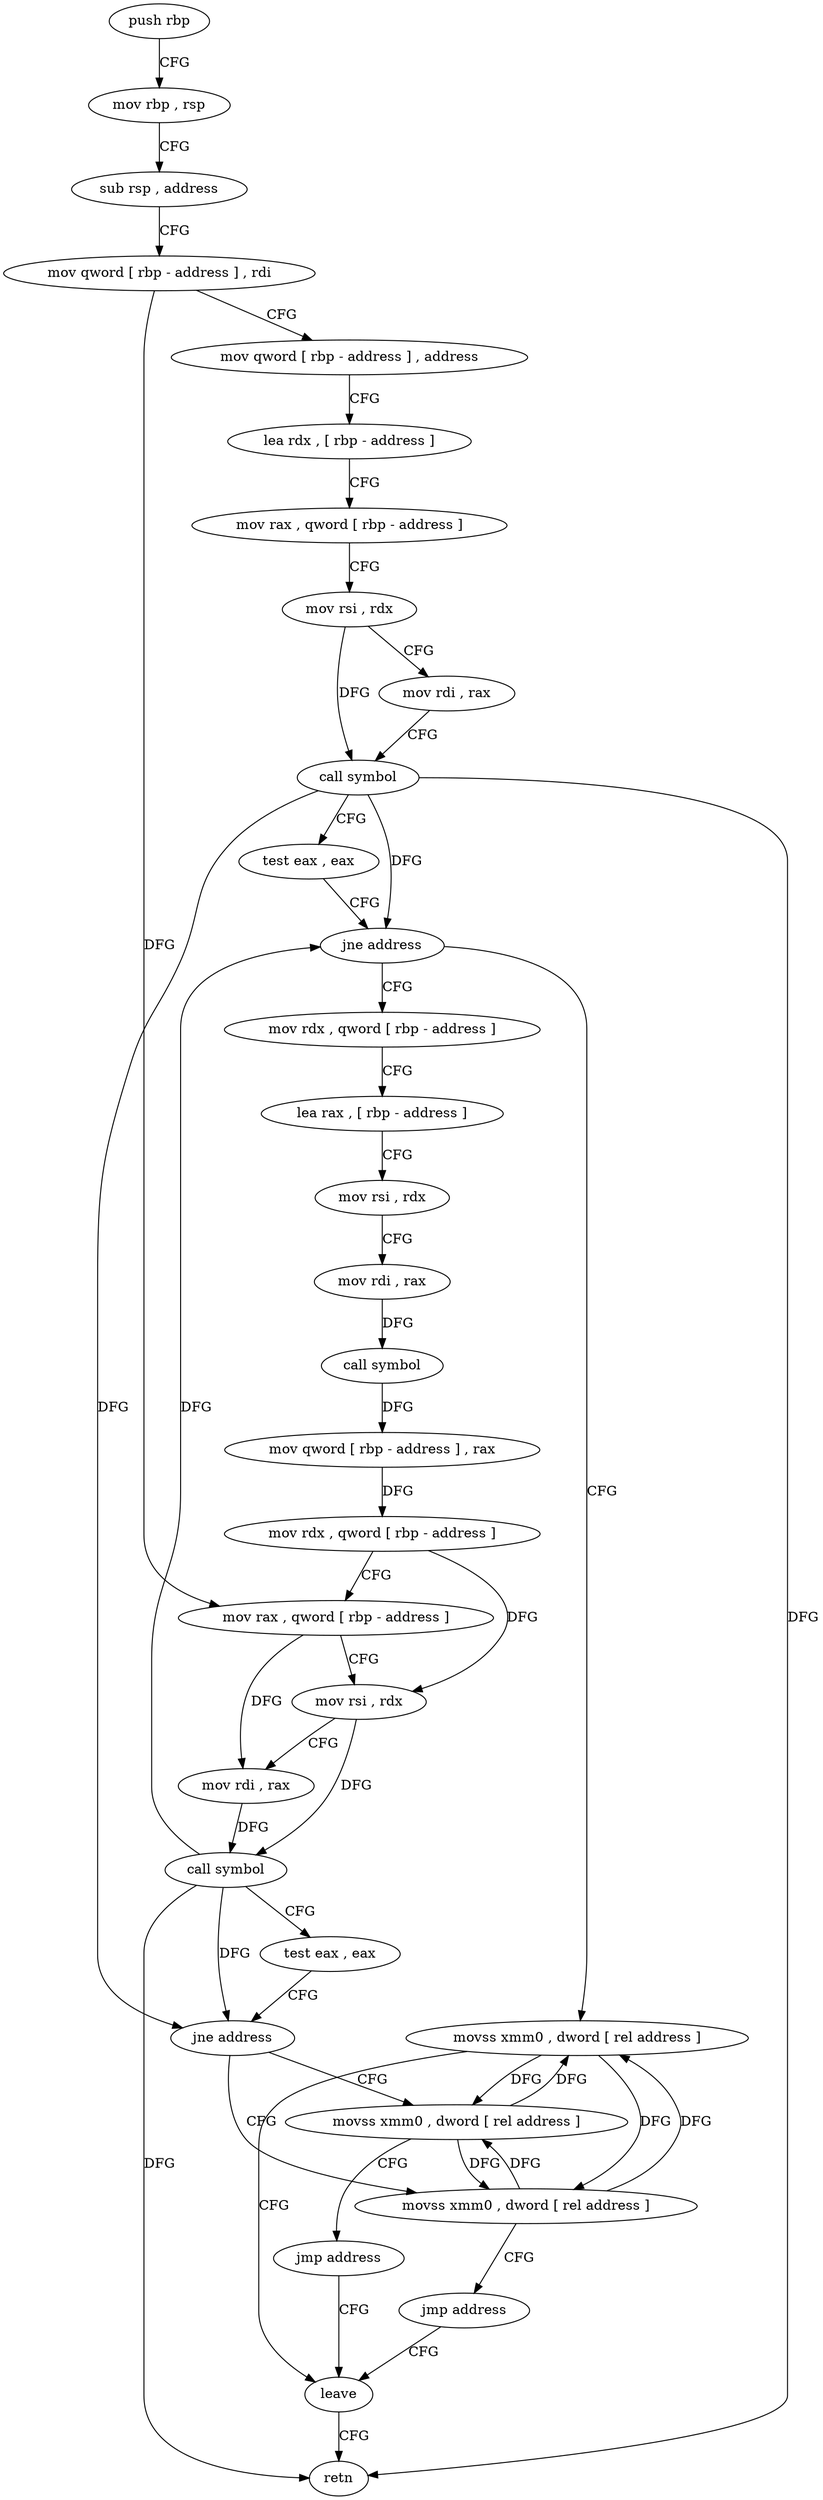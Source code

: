 digraph "func" {
"4259340" [label = "push rbp" ]
"4259341" [label = "mov rbp , rsp" ]
"4259344" [label = "sub rsp , address" ]
"4259351" [label = "mov qword [ rbp - address ] , rdi" ]
"4259358" [label = "mov qword [ rbp - address ] , address" ]
"4259366" [label = "lea rdx , [ rbp - address ]" ]
"4259373" [label = "mov rax , qword [ rbp - address ]" ]
"4259377" [label = "mov rsi , rdx" ]
"4259380" [label = "mov rdi , rax" ]
"4259383" [label = "call symbol" ]
"4259388" [label = "test eax , eax" ]
"4259390" [label = "jne address" ]
"4259464" [label = "movss xmm0 , dword [ rel address ]" ]
"4259392" [label = "mov rdx , qword [ rbp - address ]" ]
"4259472" [label = "leave" ]
"4259396" [label = "lea rax , [ rbp - address ]" ]
"4259403" [label = "mov rsi , rdx" ]
"4259406" [label = "mov rdi , rax" ]
"4259409" [label = "call symbol" ]
"4259414" [label = "mov qword [ rbp - address ] , rax" ]
"4259418" [label = "mov rdx , qword [ rbp - address ]" ]
"4259422" [label = "mov rax , qword [ rbp - address ]" ]
"4259429" [label = "mov rsi , rdx" ]
"4259432" [label = "mov rdi , rax" ]
"4259435" [label = "call symbol" ]
"4259440" [label = "test eax , eax" ]
"4259442" [label = "jne address" ]
"4259454" [label = "movss xmm0 , dword [ rel address ]" ]
"4259444" [label = "movss xmm0 , dword [ rel address ]" ]
"4259462" [label = "jmp address" ]
"4259452" [label = "jmp address" ]
"4259473" [label = "retn" ]
"4259340" -> "4259341" [ label = "CFG" ]
"4259341" -> "4259344" [ label = "CFG" ]
"4259344" -> "4259351" [ label = "CFG" ]
"4259351" -> "4259358" [ label = "CFG" ]
"4259351" -> "4259422" [ label = "DFG" ]
"4259358" -> "4259366" [ label = "CFG" ]
"4259366" -> "4259373" [ label = "CFG" ]
"4259373" -> "4259377" [ label = "CFG" ]
"4259377" -> "4259380" [ label = "CFG" ]
"4259377" -> "4259383" [ label = "DFG" ]
"4259380" -> "4259383" [ label = "CFG" ]
"4259383" -> "4259388" [ label = "CFG" ]
"4259383" -> "4259390" [ label = "DFG" ]
"4259383" -> "4259442" [ label = "DFG" ]
"4259383" -> "4259473" [ label = "DFG" ]
"4259388" -> "4259390" [ label = "CFG" ]
"4259390" -> "4259464" [ label = "CFG" ]
"4259390" -> "4259392" [ label = "CFG" ]
"4259464" -> "4259472" [ label = "CFG" ]
"4259464" -> "4259454" [ label = "DFG" ]
"4259464" -> "4259444" [ label = "DFG" ]
"4259392" -> "4259396" [ label = "CFG" ]
"4259472" -> "4259473" [ label = "CFG" ]
"4259396" -> "4259403" [ label = "CFG" ]
"4259403" -> "4259406" [ label = "CFG" ]
"4259406" -> "4259409" [ label = "DFG" ]
"4259409" -> "4259414" [ label = "DFG" ]
"4259414" -> "4259418" [ label = "DFG" ]
"4259418" -> "4259422" [ label = "CFG" ]
"4259418" -> "4259429" [ label = "DFG" ]
"4259422" -> "4259429" [ label = "CFG" ]
"4259422" -> "4259432" [ label = "DFG" ]
"4259429" -> "4259432" [ label = "CFG" ]
"4259429" -> "4259435" [ label = "DFG" ]
"4259432" -> "4259435" [ label = "DFG" ]
"4259435" -> "4259440" [ label = "CFG" ]
"4259435" -> "4259390" [ label = "DFG" ]
"4259435" -> "4259442" [ label = "DFG" ]
"4259435" -> "4259473" [ label = "DFG" ]
"4259440" -> "4259442" [ label = "CFG" ]
"4259442" -> "4259454" [ label = "CFG" ]
"4259442" -> "4259444" [ label = "CFG" ]
"4259454" -> "4259462" [ label = "CFG" ]
"4259454" -> "4259464" [ label = "DFG" ]
"4259454" -> "4259444" [ label = "DFG" ]
"4259444" -> "4259452" [ label = "CFG" ]
"4259444" -> "4259464" [ label = "DFG" ]
"4259444" -> "4259454" [ label = "DFG" ]
"4259462" -> "4259472" [ label = "CFG" ]
"4259452" -> "4259472" [ label = "CFG" ]
}
